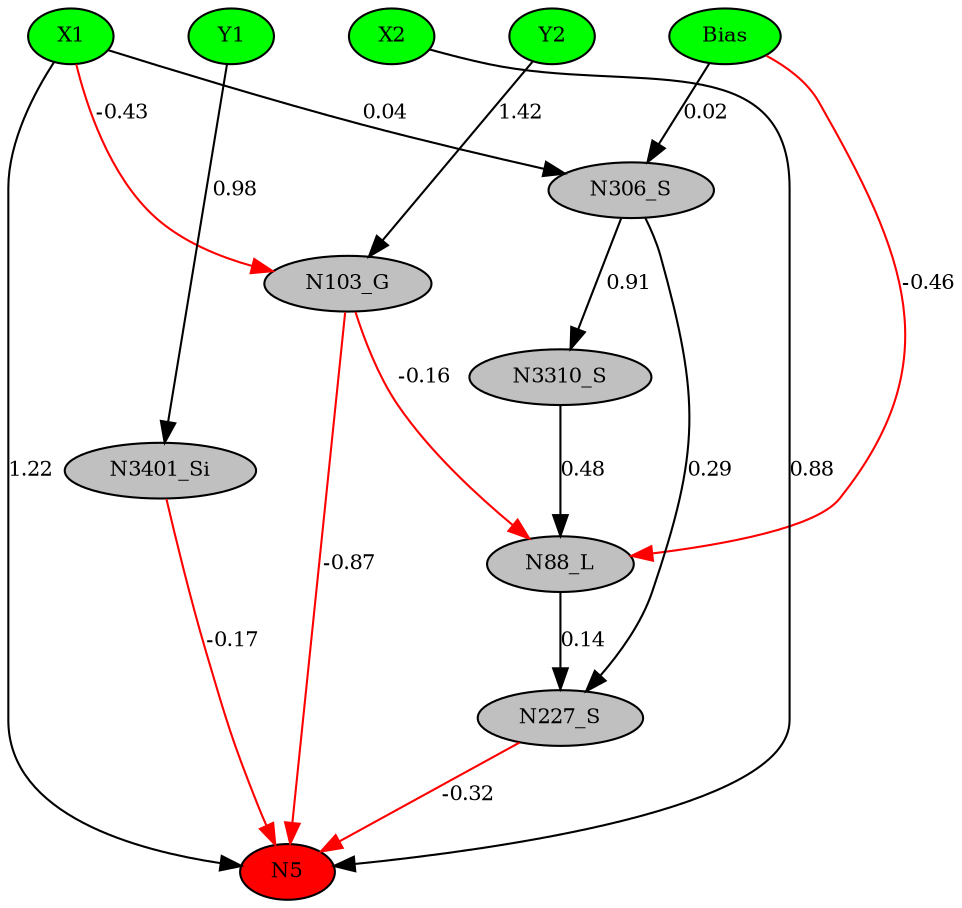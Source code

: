 digraph g { 
N0 [shape=ellipse, label=Bias,fontsize=10,height=0.1,width=0.1,style=filled,fillcolor=green]
N1[shape=ellipse label=X1,fontsize=10,height=0.1,width=0.1,style=filled,fillcolor=green]
N2[shape=ellipse label=Y1,fontsize=10,height=0.1,width=0.1,style=filled,fillcolor=green]
N3[shape=ellipse label=X2,fontsize=10,height=0.1,width=0.1,style=filled,fillcolor=green]
N4[shape=ellipse label=Y2,fontsize=10,height=0.1,width=0.1,style=filled,fillcolor=green]
N5[shape=ellipse,fontsize = 10, height = 0.1, width = 0.1, style = filled, fillcolor = red]
N88[shape=ellipse, label=N88_L,fontsize=10,height=0.1,width=0.1,style=filled,fillcolor=gray]
N103[shape=ellipse, label=N103_G,fontsize=10,height=0.1,width=0.1,style=filled,fillcolor=gray]
N227[shape=ellipse, label=N227_S,fontsize=10,height=0.1,width=0.1,style=filled,fillcolor=gray]
N306[shape=ellipse, label=N306_S,fontsize=10,height=0.1,width=0.1,style=filled,fillcolor=gray]
N3310[shape=ellipse, label=N3310_S,fontsize=10,height=0.1,width=0.1,style=filled,fillcolor=gray]
N3401[shape=ellipse, label=N3401_Si,fontsize=10,height=0.1,width=0.1,style=filled,fillcolor=gray]
N1 -> N5 [color=black] [ label=1.22,fontsize=10]
N3 -> N5 [color=black] [ label=0.88,fontsize=10]
N4 -> N103 [color=black] [ label=1.42,fontsize=10]
N103 -> N5 [color=red] [arrowType=inv][ label=-0.87,fontsize=10]
N1 -> N103 [color=red] [arrowType=inv][ label=-0.43,fontsize=10]
N103 -> N88 [color=red] [arrowType=inv][ label=-0.16,fontsize=10]
N88 -> N227 [color=black] [ label=0.14,fontsize=10]
N227 -> N5 [color=red] [arrowType=inv][ label=-0.32,fontsize=10]
N0 -> N306 [color=black] [ label=0.02,fontsize=10]
N1 -> N306 [color=black] [ label=0.04,fontsize=10]
N306 -> N227 [color=black] [ label=0.29,fontsize=10]
N306 -> N3310 [color=black] [ label=0.91,fontsize=10]
N3310 -> N88 [color=black] [ label=0.48,fontsize=10]
N2 -> N3401 [color=black] [ label=0.98,fontsize=10]
N3401 -> N5 [color=red] [arrowType=inv][ label=-0.17,fontsize=10]
N0 -> N88 [color=red] [arrowType=inv][ label=-0.46,fontsize=10]
 { rank=same; 
N5
 } 
 { rank=same; 
N1 ->N2 ->N3 ->N4 ->N0 [style=invis]
 } 
}
